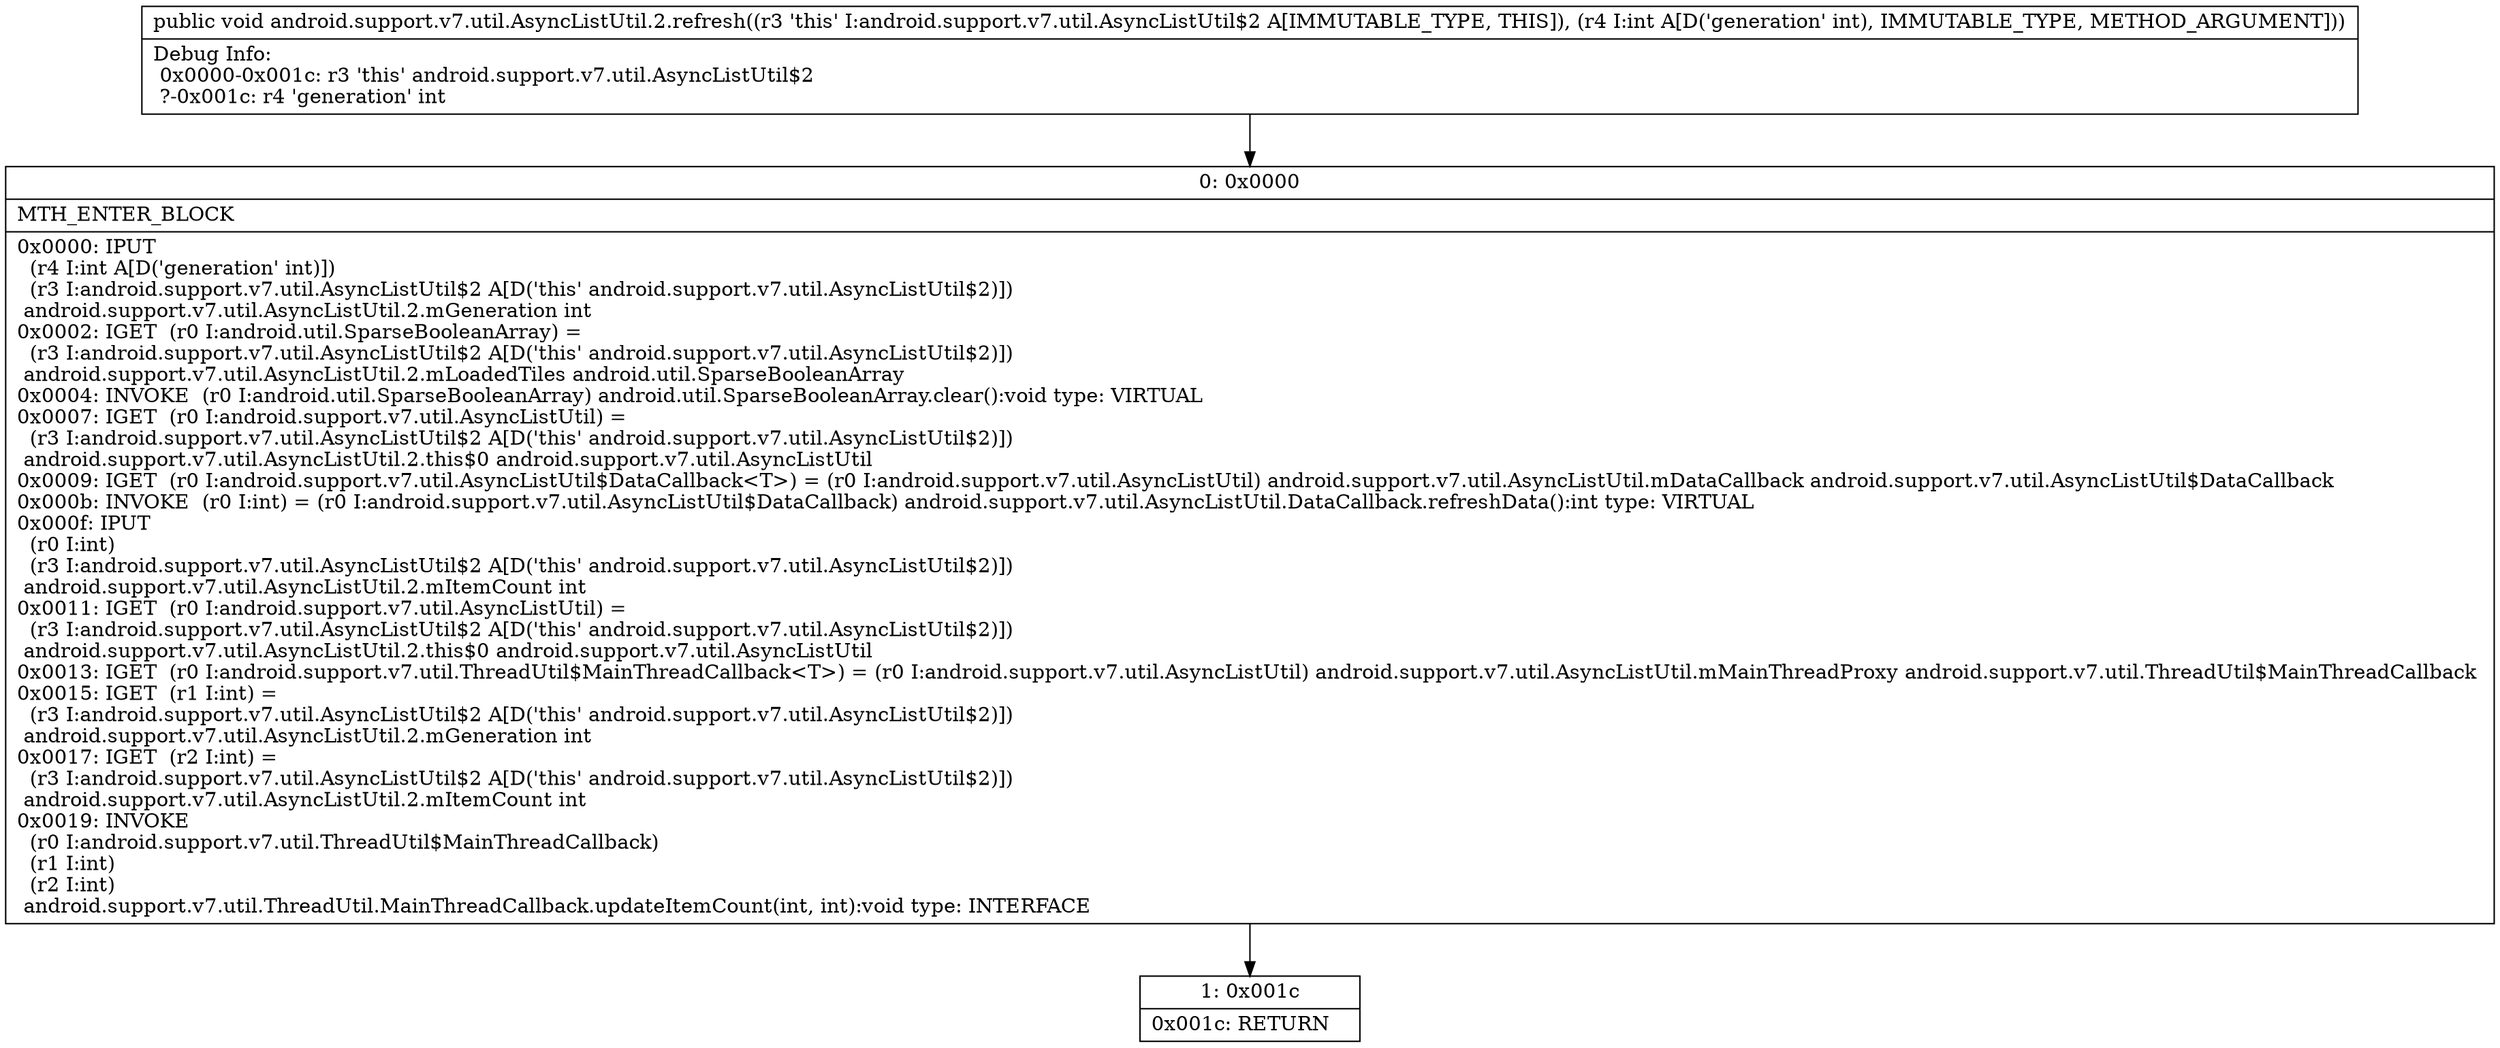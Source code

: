 digraph "CFG forandroid.support.v7.util.AsyncListUtil.2.refresh(I)V" {
Node_0 [shape=record,label="{0\:\ 0x0000|MTH_ENTER_BLOCK\l|0x0000: IPUT  \l  (r4 I:int A[D('generation' int)])\l  (r3 I:android.support.v7.util.AsyncListUtil$2 A[D('this' android.support.v7.util.AsyncListUtil$2)])\l android.support.v7.util.AsyncListUtil.2.mGeneration int \l0x0002: IGET  (r0 I:android.util.SparseBooleanArray) = \l  (r3 I:android.support.v7.util.AsyncListUtil$2 A[D('this' android.support.v7.util.AsyncListUtil$2)])\l android.support.v7.util.AsyncListUtil.2.mLoadedTiles android.util.SparseBooleanArray \l0x0004: INVOKE  (r0 I:android.util.SparseBooleanArray) android.util.SparseBooleanArray.clear():void type: VIRTUAL \l0x0007: IGET  (r0 I:android.support.v7.util.AsyncListUtil) = \l  (r3 I:android.support.v7.util.AsyncListUtil$2 A[D('this' android.support.v7.util.AsyncListUtil$2)])\l android.support.v7.util.AsyncListUtil.2.this$0 android.support.v7.util.AsyncListUtil \l0x0009: IGET  (r0 I:android.support.v7.util.AsyncListUtil$DataCallback\<T\>) = (r0 I:android.support.v7.util.AsyncListUtil) android.support.v7.util.AsyncListUtil.mDataCallback android.support.v7.util.AsyncListUtil$DataCallback \l0x000b: INVOKE  (r0 I:int) = (r0 I:android.support.v7.util.AsyncListUtil$DataCallback) android.support.v7.util.AsyncListUtil.DataCallback.refreshData():int type: VIRTUAL \l0x000f: IPUT  \l  (r0 I:int)\l  (r3 I:android.support.v7.util.AsyncListUtil$2 A[D('this' android.support.v7.util.AsyncListUtil$2)])\l android.support.v7.util.AsyncListUtil.2.mItemCount int \l0x0011: IGET  (r0 I:android.support.v7.util.AsyncListUtil) = \l  (r3 I:android.support.v7.util.AsyncListUtil$2 A[D('this' android.support.v7.util.AsyncListUtil$2)])\l android.support.v7.util.AsyncListUtil.2.this$0 android.support.v7.util.AsyncListUtil \l0x0013: IGET  (r0 I:android.support.v7.util.ThreadUtil$MainThreadCallback\<T\>) = (r0 I:android.support.v7.util.AsyncListUtil) android.support.v7.util.AsyncListUtil.mMainThreadProxy android.support.v7.util.ThreadUtil$MainThreadCallback \l0x0015: IGET  (r1 I:int) = \l  (r3 I:android.support.v7.util.AsyncListUtil$2 A[D('this' android.support.v7.util.AsyncListUtil$2)])\l android.support.v7.util.AsyncListUtil.2.mGeneration int \l0x0017: IGET  (r2 I:int) = \l  (r3 I:android.support.v7.util.AsyncListUtil$2 A[D('this' android.support.v7.util.AsyncListUtil$2)])\l android.support.v7.util.AsyncListUtil.2.mItemCount int \l0x0019: INVOKE  \l  (r0 I:android.support.v7.util.ThreadUtil$MainThreadCallback)\l  (r1 I:int)\l  (r2 I:int)\l android.support.v7.util.ThreadUtil.MainThreadCallback.updateItemCount(int, int):void type: INTERFACE \l}"];
Node_1 [shape=record,label="{1\:\ 0x001c|0x001c: RETURN   \l}"];
MethodNode[shape=record,label="{public void android.support.v7.util.AsyncListUtil.2.refresh((r3 'this' I:android.support.v7.util.AsyncListUtil$2 A[IMMUTABLE_TYPE, THIS]), (r4 I:int A[D('generation' int), IMMUTABLE_TYPE, METHOD_ARGUMENT]))  | Debug Info:\l  0x0000\-0x001c: r3 'this' android.support.v7.util.AsyncListUtil$2\l  ?\-0x001c: r4 'generation' int\l}"];
MethodNode -> Node_0;
Node_0 -> Node_1;
}

